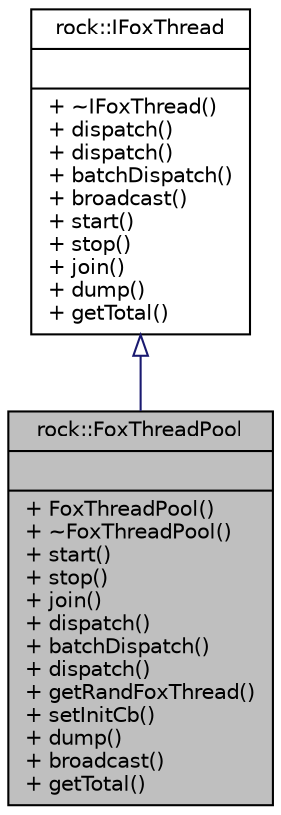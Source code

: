 digraph "rock::FoxThreadPool"
{
 // LATEX_PDF_SIZE
  edge [fontname="Helvetica",fontsize="10",labelfontname="Helvetica",labelfontsize="10"];
  node [fontname="Helvetica",fontsize="10",shape=record];
  Node1 [label="{rock::FoxThreadPool\n||+ FoxThreadPool()\l+ ~FoxThreadPool()\l+ start()\l+ stop()\l+ join()\l+ dispatch()\l+ batchDispatch()\l+ dispatch()\l+ getRandFoxThread()\l+ setInitCb()\l+ dump()\l+ broadcast()\l+ getTotal()\l}",height=0.2,width=0.4,color="black", fillcolor="grey75", style="filled", fontcolor="black",tooltip=" "];
  Node2 -> Node1 [dir="back",color="midnightblue",fontsize="10",style="solid",arrowtail="onormal",fontname="Helvetica"];
  Node2 [label="{rock::IFoxThread\n||+ ~IFoxThread()\l+ dispatch()\l+ dispatch()\l+ batchDispatch()\l+ broadcast()\l+ start()\l+ stop()\l+ join()\l+ dump()\l+ getTotal()\l}",height=0.2,width=0.4,color="black", fillcolor="white", style="filled",URL="$classrock_1_1IFoxThread.html",tooltip=" "];
}
